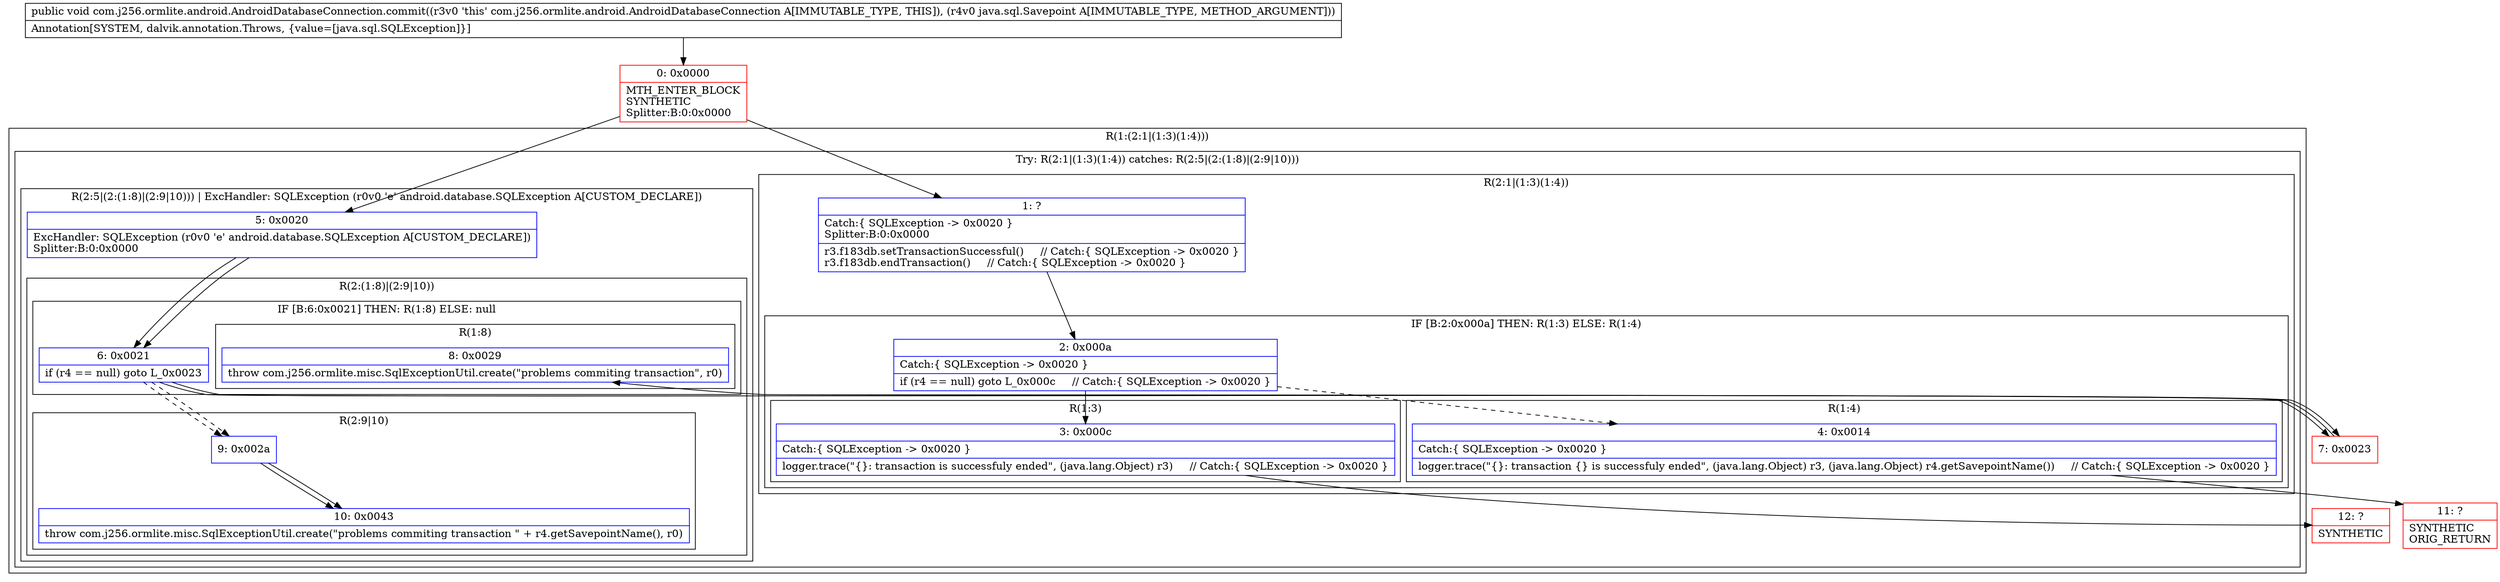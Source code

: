 digraph "CFG forcom.j256.ormlite.android.AndroidDatabaseConnection.commit(Ljava\/sql\/Savepoint;)V" {
subgraph cluster_Region_858523369 {
label = "R(1:(2:1|(1:3)(1:4)))";
node [shape=record,color=blue];
subgraph cluster_TryCatchRegion_865165430 {
label = "Try: R(2:1|(1:3)(1:4)) catches: R(2:5|(2:(1:8)|(2:9|10)))";
node [shape=record,color=blue];
subgraph cluster_Region_446295126 {
label = "R(2:1|(1:3)(1:4))";
node [shape=record,color=blue];
Node_1 [shape=record,label="{1\:\ ?|Catch:\{ SQLException \-\> 0x0020 \}\lSplitter:B:0:0x0000\l|r3.f183db.setTransactionSuccessful()     \/\/ Catch:\{ SQLException \-\> 0x0020 \}\lr3.f183db.endTransaction()     \/\/ Catch:\{ SQLException \-\> 0x0020 \}\l}"];
subgraph cluster_IfRegion_795400493 {
label = "IF [B:2:0x000a] THEN: R(1:3) ELSE: R(1:4)";
node [shape=record,color=blue];
Node_2 [shape=record,label="{2\:\ 0x000a|Catch:\{ SQLException \-\> 0x0020 \}\l|if (r4 == null) goto L_0x000c     \/\/ Catch:\{ SQLException \-\> 0x0020 \}\l}"];
subgraph cluster_Region_2082511207 {
label = "R(1:3)";
node [shape=record,color=blue];
Node_3 [shape=record,label="{3\:\ 0x000c|Catch:\{ SQLException \-\> 0x0020 \}\l|logger.trace(\"\{\}: transaction is successfuly ended\", (java.lang.Object) r3)     \/\/ Catch:\{ SQLException \-\> 0x0020 \}\l}"];
}
subgraph cluster_Region_1141556293 {
label = "R(1:4)";
node [shape=record,color=blue];
Node_4 [shape=record,label="{4\:\ 0x0014|Catch:\{ SQLException \-\> 0x0020 \}\l|logger.trace(\"\{\}: transaction \{\} is successfuly ended\", (java.lang.Object) r3, (java.lang.Object) r4.getSavepointName())     \/\/ Catch:\{ SQLException \-\> 0x0020 \}\l}"];
}
}
}
subgraph cluster_Region_287599566 {
label = "R(2:5|(2:(1:8)|(2:9|10))) | ExcHandler: SQLException (r0v0 'e' android.database.SQLException A[CUSTOM_DECLARE])\l";
node [shape=record,color=blue];
Node_5 [shape=record,label="{5\:\ 0x0020|ExcHandler: SQLException (r0v0 'e' android.database.SQLException A[CUSTOM_DECLARE])\lSplitter:B:0:0x0000\l}"];
subgraph cluster_Region_2020370806 {
label = "R(2:(1:8)|(2:9|10))";
node [shape=record,color=blue];
subgraph cluster_IfRegion_8334525 {
label = "IF [B:6:0x0021] THEN: R(1:8) ELSE: null";
node [shape=record,color=blue];
Node_6 [shape=record,label="{6\:\ 0x0021|if (r4 == null) goto L_0x0023\l}"];
subgraph cluster_Region_306575387 {
label = "R(1:8)";
node [shape=record,color=blue];
Node_8 [shape=record,label="{8\:\ 0x0029|throw com.j256.ormlite.misc.SqlExceptionUtil.create(\"problems commiting transaction\", r0)\l}"];
}
}
subgraph cluster_Region_546147206 {
label = "R(2:9|10)";
node [shape=record,color=blue];
Node_9 [shape=record,label="{9\:\ 0x002a}"];
Node_10 [shape=record,label="{10\:\ 0x0043|throw com.j256.ormlite.misc.SqlExceptionUtil.create(\"problems commiting transaction \" + r4.getSavepointName(), r0)\l}"];
}
}
}
}
}
subgraph cluster_Region_287599566 {
label = "R(2:5|(2:(1:8)|(2:9|10))) | ExcHandler: SQLException (r0v0 'e' android.database.SQLException A[CUSTOM_DECLARE])\l";
node [shape=record,color=blue];
Node_5 [shape=record,label="{5\:\ 0x0020|ExcHandler: SQLException (r0v0 'e' android.database.SQLException A[CUSTOM_DECLARE])\lSplitter:B:0:0x0000\l}"];
subgraph cluster_Region_2020370806 {
label = "R(2:(1:8)|(2:9|10))";
node [shape=record,color=blue];
subgraph cluster_IfRegion_8334525 {
label = "IF [B:6:0x0021] THEN: R(1:8) ELSE: null";
node [shape=record,color=blue];
Node_6 [shape=record,label="{6\:\ 0x0021|if (r4 == null) goto L_0x0023\l}"];
subgraph cluster_Region_306575387 {
label = "R(1:8)";
node [shape=record,color=blue];
Node_8 [shape=record,label="{8\:\ 0x0029|throw com.j256.ormlite.misc.SqlExceptionUtil.create(\"problems commiting transaction\", r0)\l}"];
}
}
subgraph cluster_Region_546147206 {
label = "R(2:9|10)";
node [shape=record,color=blue];
Node_9 [shape=record,label="{9\:\ 0x002a}"];
Node_10 [shape=record,label="{10\:\ 0x0043|throw com.j256.ormlite.misc.SqlExceptionUtil.create(\"problems commiting transaction \" + r4.getSavepointName(), r0)\l}"];
}
}
}
Node_0 [shape=record,color=red,label="{0\:\ 0x0000|MTH_ENTER_BLOCK\lSYNTHETIC\lSplitter:B:0:0x0000\l}"];
Node_7 [shape=record,color=red,label="{7\:\ 0x0023}"];
Node_11 [shape=record,color=red,label="{11\:\ ?|SYNTHETIC\lORIG_RETURN\l}"];
Node_12 [shape=record,color=red,label="{12\:\ ?|SYNTHETIC\l}"];
MethodNode[shape=record,label="{public void com.j256.ormlite.android.AndroidDatabaseConnection.commit((r3v0 'this' com.j256.ormlite.android.AndroidDatabaseConnection A[IMMUTABLE_TYPE, THIS]), (r4v0 java.sql.Savepoint A[IMMUTABLE_TYPE, METHOD_ARGUMENT]))  | Annotation[SYSTEM, dalvik.annotation.Throws, \{value=[java.sql.SQLException]\}]\l}"];
MethodNode -> Node_0;
Node_1 -> Node_2;
Node_2 -> Node_3;
Node_2 -> Node_4[style=dashed];
Node_3 -> Node_12;
Node_4 -> Node_11;
Node_5 -> Node_6;
Node_6 -> Node_7;
Node_6 -> Node_9[style=dashed];
Node_9 -> Node_10;
Node_5 -> Node_6;
Node_6 -> Node_7;
Node_6 -> Node_9[style=dashed];
Node_9 -> Node_10;
Node_0 -> Node_1;
Node_0 -> Node_5;
Node_7 -> Node_8;
}

